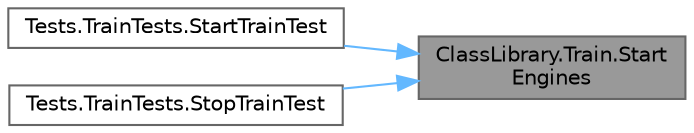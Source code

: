 digraph "ClassLibrary.Train.StartEngines"
{
 // INTERACTIVE_SVG=YES
 // LATEX_PDF_SIZE
  bgcolor="transparent";
  edge [fontname=Helvetica,fontsize=10,labelfontname=Helvetica,labelfontsize=10];
  node [fontname=Helvetica,fontsize=10,shape=box,height=0.2,width=0.4];
  rankdir="RL";
  Node1 [id="Node000001",label="ClassLibrary.Train.Start\lEngines",height=0.2,width=0.4,color="gray40", fillcolor="grey60", style="filled", fontcolor="black",tooltip="Enciende las máquinas del tren."];
  Node1 -> Node2 [id="edge1_Node000001_Node000002",dir="back",color="steelblue1",style="solid",tooltip=" "];
  Node2 [id="Node000002",label="Tests.TrainTests.StartTrainTest",height=0.2,width=0.4,color="grey40", fillcolor="white", style="filled",URL="$classTests_1_1TrainTests.html#a3126fe749f840d7c002d920b796136cf",tooltip="Prueba que el tren arranque."];
  Node1 -> Node3 [id="edge2_Node000001_Node000003",dir="back",color="steelblue1",style="solid",tooltip=" "];
  Node3 [id="Node000003",label="Tests.TrainTests.StopTrainTest",height=0.2,width=0.4,color="grey40", fillcolor="white", style="filled",URL="$classTests_1_1TrainTests.html#a5da3dc68423a30afe2460f9831054e90",tooltip="Prueba que el tren se detenga."];
}
